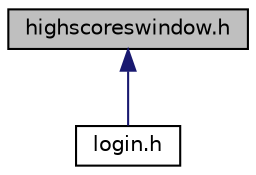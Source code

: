 digraph "highscoreswindow.h"
{
  edge [fontname="Helvetica",fontsize="10",labelfontname="Helvetica",labelfontsize="10"];
  node [fontname="Helvetica",fontsize="10",shape=record];
  Node17 [label="highscoreswindow.h",height=0.2,width=0.4,color="black", fillcolor="grey75", style="filled", fontcolor="black"];
  Node17 -> Node18 [dir="back",color="midnightblue",fontsize="10",style="solid",fontname="Helvetica"];
  Node18 [label="login.h",height=0.2,width=0.4,color="black", fillcolor="white", style="filled",URL="$login_8h.html",tooltip="login::login, login window adds the widgets, layout and connections "];
}
